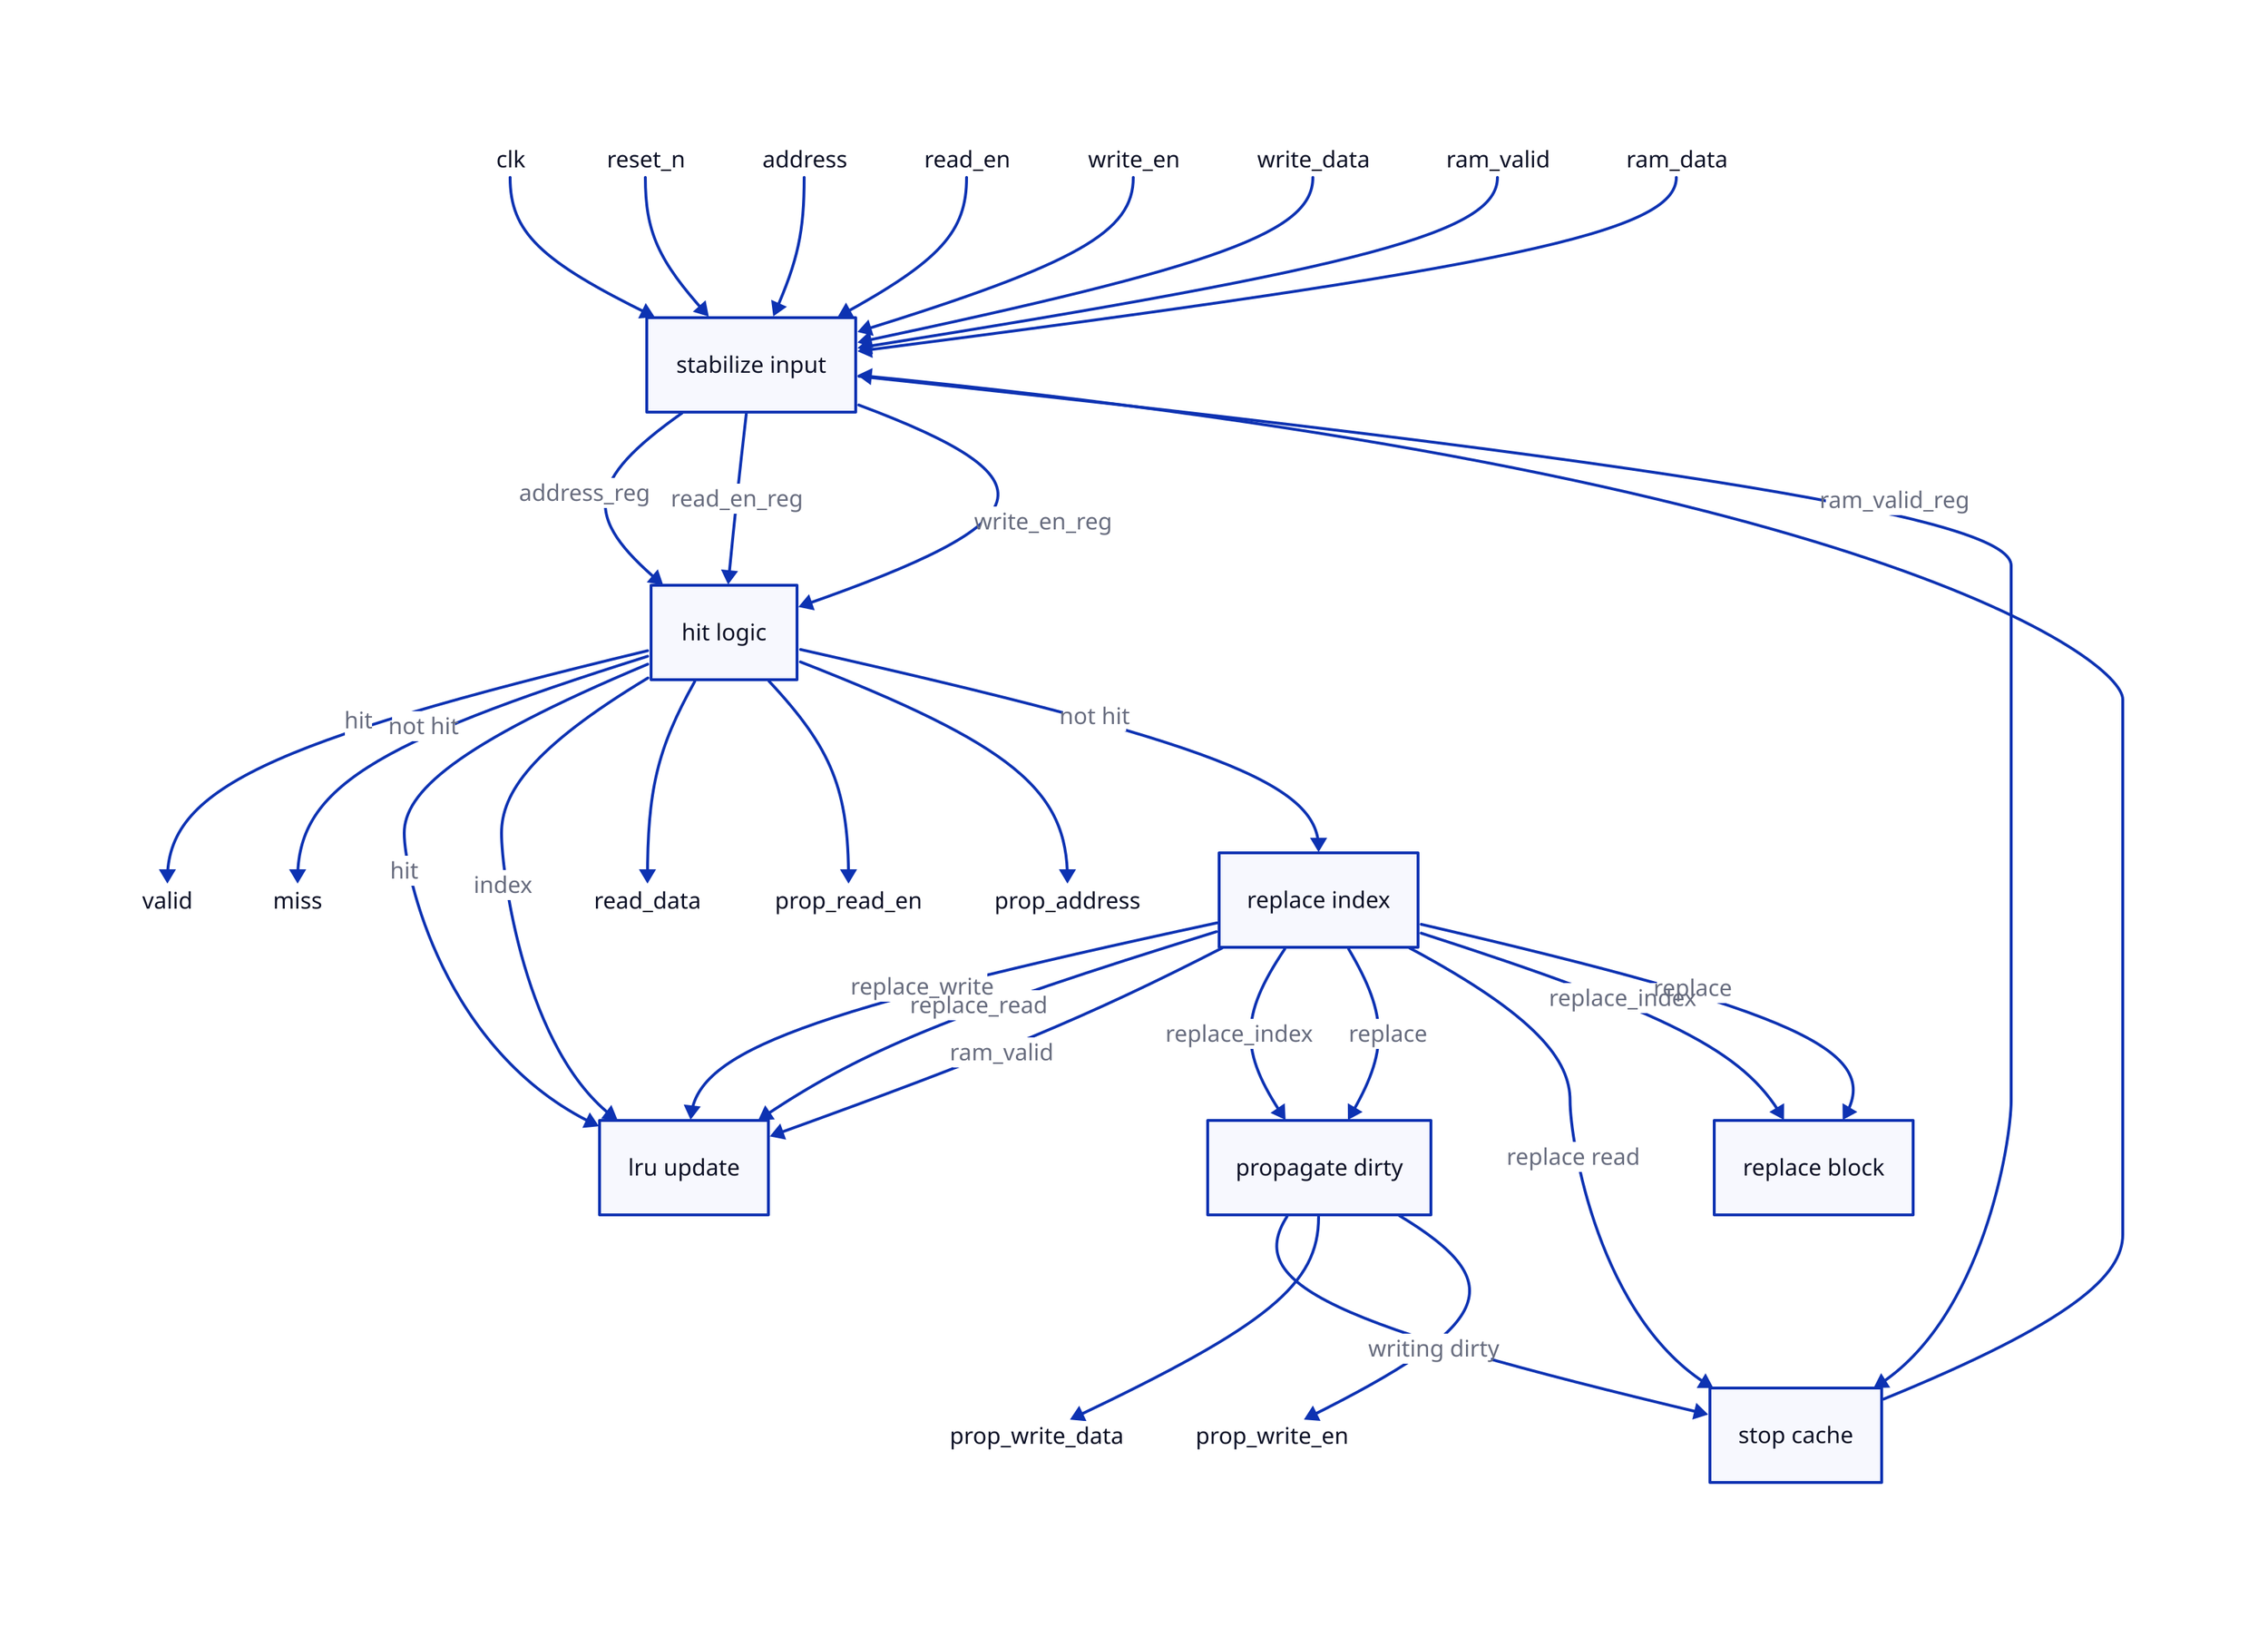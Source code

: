 # input signals
clk: {
  shape: text
}

reset_n: {
  shape: text
}

address: {
  shape: text
}

read_en: {
  shape: text
}

write_data: {
  shape: text
}

write_en: {
  shape: text
}

ram_valid: {
  shape: text
}

ram_data: {
  shape: text
}

# output signals
read_data: {
  shape: text
}

valid: {
  shape: text
}

miss: {
  shape: text
}

prop_address: {
  shape: text
}

prop_read_en: {
  shape: text
}

prop_write_data: {
  shape: text
}

prop_write_en: {
  shape: text
}

# components
hit logic
lru update
replace index
propagate dirty
stabilize input
replace block
stop cache

# connections

# input

# # TODO: regs from clk and reset_n

clk -> stabilize input
reset_n -> stabilize input
address -> stabilize input
read_en -> stabilize input
write_en -> stabilize input
write_data -> stabilize input
ram_valid -> stabilize input
ram_data -> stabilize input
stop cache -> stabilize input

stabilize input -> hit logic: address_reg
stabilize input -> hit logic: read_en_reg
stabilize input -> hit logic: write_en_reg
stabilize input -> stop cache: ram_valid_reg

hit logic -> valid: hit
hit logic -> miss: not hit

hit logic -> lru update: hit
hit logic -> lru update: index

replace index -> lru update: replace_write
replace index -> lru update: replace_read
replace index -> lru update: ram_valid

hit logic -> read_data
hit logic -> prop_read_en
hit logic -> prop_address
hit logic -> replace index: not hit

replace index -> propagate dirty: replace_index
replace index -> propagate dirty: replace
replace index -> stop cache: replace read

propagate dirty -> stop cache: writing dirty
propagate dirty -> prop_write_data
propagate dirty -> prop_write_en

replace index -> replace block: replace_index
replace index -> replace block: replace

